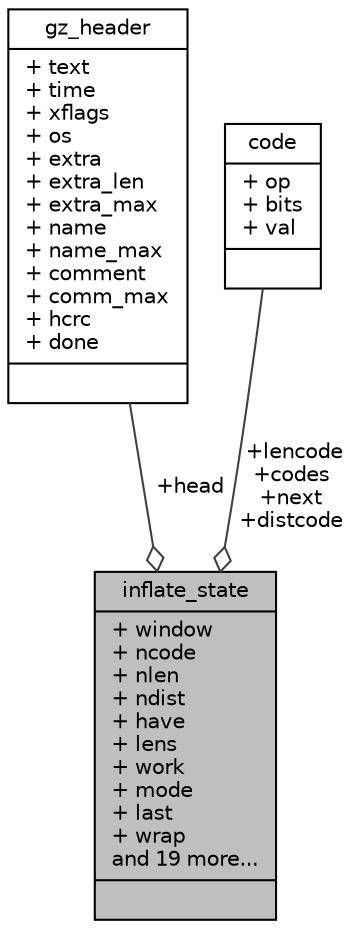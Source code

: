 digraph "inflate_state"
{
  edge [fontname="Helvetica",fontsize="10",labelfontname="Helvetica",labelfontsize="10"];
  node [fontname="Helvetica",fontsize="10",shape=record];
  Node1 [label="{inflate_state\n|+ window\l+ ncode\l+ nlen\l+ ndist\l+ have\l+ lens\l+ work\l+ mode\l+ last\l+ wrap\land 19 more...\l|}",height=0.2,width=0.4,color="black", fillcolor="grey75", style="filled", fontcolor="black"];
  Node2 -> Node1 [color="grey25",fontsize="10",style="solid",label=" +head" ,arrowhead="odiamond",fontname="Helvetica"];
  Node2 [label="{gz_header\n|+ text\l+ time\l+ xflags\l+ os\l+ extra\l+ extra_len\l+ extra_max\l+ name\l+ name_max\l+ comment\l+ comm_max\l+ hcrc\l+ done\l|}",height=0.2,width=0.4,color="black", fillcolor="white", style="filled",URL="$zlib_8h.html#structgz__header"];
  Node3 -> Node1 [color="grey25",fontsize="10",style="solid",label=" +lencode\n+codes\n+next\n+distcode" ,arrowhead="odiamond",fontname="Helvetica"];
  Node3 [label="{code\n|+ op\l+ bits\l+ val\l|}",height=0.2,width=0.4,color="black", fillcolor="white", style="filled",URL="$inftrees_8h.html#structcode"];
}
